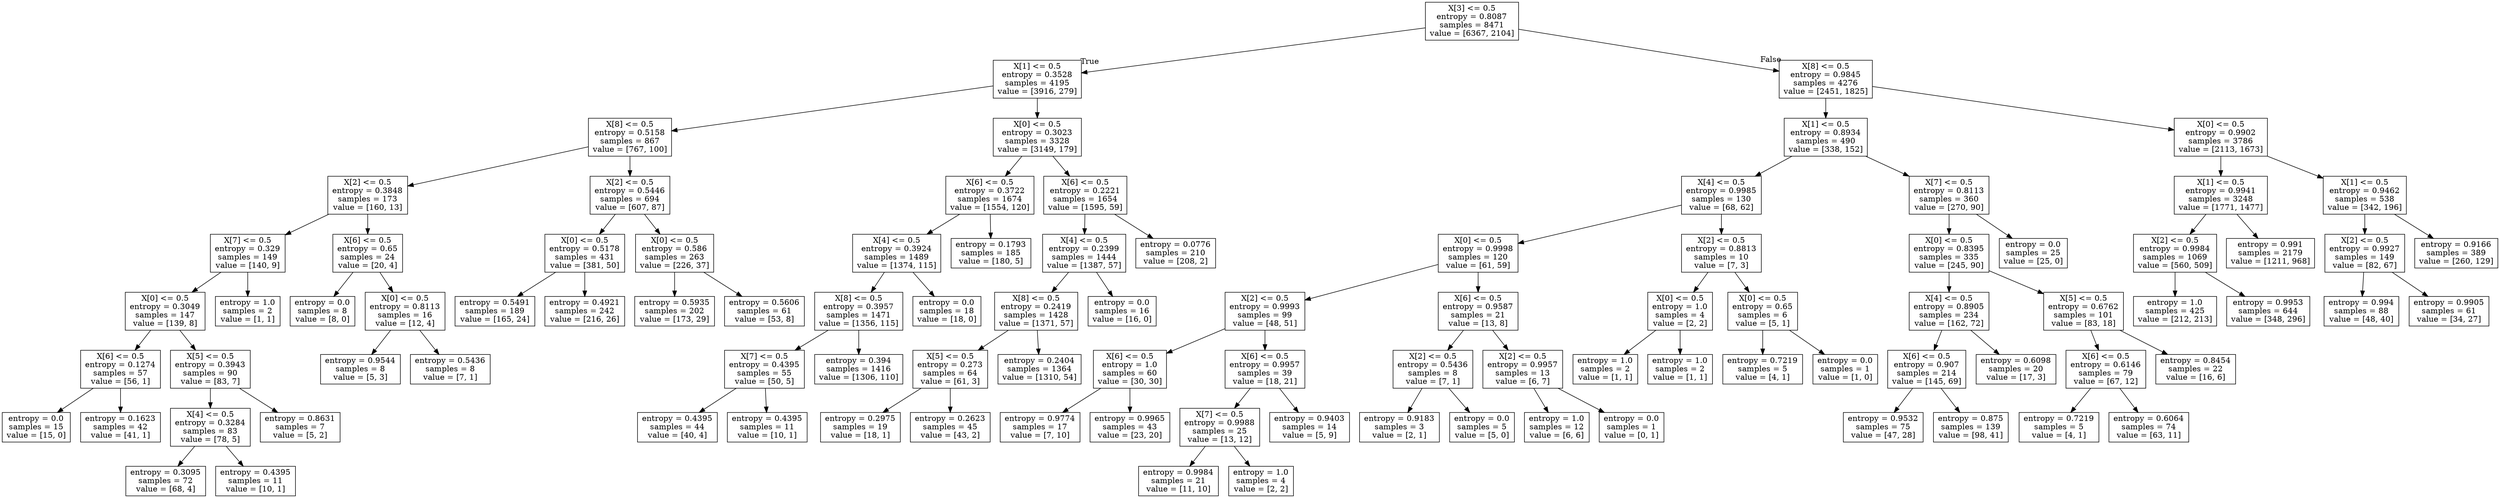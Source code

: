 digraph Tree {
node [shape=box] ;
0 [label="X[3] <= 0.5\nentropy = 0.8087\nsamples = 8471\nvalue = [6367, 2104]"] ;
1 [label="X[1] <= 0.5\nentropy = 0.3528\nsamples = 4195\nvalue = [3916, 279]"] ;
0 -> 1 [labeldistance=2.5, labelangle=45, headlabel="True"] ;
2 [label="X[8] <= 0.5\nentropy = 0.5158\nsamples = 867\nvalue = [767, 100]"] ;
1 -> 2 ;
3 [label="X[2] <= 0.5\nentropy = 0.3848\nsamples = 173\nvalue = [160, 13]"] ;
2 -> 3 ;
4 [label="X[7] <= 0.5\nentropy = 0.329\nsamples = 149\nvalue = [140, 9]"] ;
3 -> 4 ;
5 [label="X[0] <= 0.5\nentropy = 0.3049\nsamples = 147\nvalue = [139, 8]"] ;
4 -> 5 ;
6 [label="X[6] <= 0.5\nentropy = 0.1274\nsamples = 57\nvalue = [56, 1]"] ;
5 -> 6 ;
7 [label="entropy = 0.0\nsamples = 15\nvalue = [15, 0]"] ;
6 -> 7 ;
8 [label="entropy = 0.1623\nsamples = 42\nvalue = [41, 1]"] ;
6 -> 8 ;
9 [label="X[5] <= 0.5\nentropy = 0.3943\nsamples = 90\nvalue = [83, 7]"] ;
5 -> 9 ;
10 [label="X[4] <= 0.5\nentropy = 0.3284\nsamples = 83\nvalue = [78, 5]"] ;
9 -> 10 ;
11 [label="entropy = 0.3095\nsamples = 72\nvalue = [68, 4]"] ;
10 -> 11 ;
12 [label="entropy = 0.4395\nsamples = 11\nvalue = [10, 1]"] ;
10 -> 12 ;
13 [label="entropy = 0.8631\nsamples = 7\nvalue = [5, 2]"] ;
9 -> 13 ;
14 [label="entropy = 1.0\nsamples = 2\nvalue = [1, 1]"] ;
4 -> 14 ;
15 [label="X[6] <= 0.5\nentropy = 0.65\nsamples = 24\nvalue = [20, 4]"] ;
3 -> 15 ;
16 [label="entropy = 0.0\nsamples = 8\nvalue = [8, 0]"] ;
15 -> 16 ;
17 [label="X[0] <= 0.5\nentropy = 0.8113\nsamples = 16\nvalue = [12, 4]"] ;
15 -> 17 ;
18 [label="entropy = 0.9544\nsamples = 8\nvalue = [5, 3]"] ;
17 -> 18 ;
19 [label="entropy = 0.5436\nsamples = 8\nvalue = [7, 1]"] ;
17 -> 19 ;
20 [label="X[2] <= 0.5\nentropy = 0.5446\nsamples = 694\nvalue = [607, 87]"] ;
2 -> 20 ;
21 [label="X[0] <= 0.5\nentropy = 0.5178\nsamples = 431\nvalue = [381, 50]"] ;
20 -> 21 ;
22 [label="entropy = 0.5491\nsamples = 189\nvalue = [165, 24]"] ;
21 -> 22 ;
23 [label="entropy = 0.4921\nsamples = 242\nvalue = [216, 26]"] ;
21 -> 23 ;
24 [label="X[0] <= 0.5\nentropy = 0.586\nsamples = 263\nvalue = [226, 37]"] ;
20 -> 24 ;
25 [label="entropy = 0.5935\nsamples = 202\nvalue = [173, 29]"] ;
24 -> 25 ;
26 [label="entropy = 0.5606\nsamples = 61\nvalue = [53, 8]"] ;
24 -> 26 ;
27 [label="X[0] <= 0.5\nentropy = 0.3023\nsamples = 3328\nvalue = [3149, 179]"] ;
1 -> 27 ;
28 [label="X[6] <= 0.5\nentropy = 0.3722\nsamples = 1674\nvalue = [1554, 120]"] ;
27 -> 28 ;
29 [label="X[4] <= 0.5\nentropy = 0.3924\nsamples = 1489\nvalue = [1374, 115]"] ;
28 -> 29 ;
30 [label="X[8] <= 0.5\nentropy = 0.3957\nsamples = 1471\nvalue = [1356, 115]"] ;
29 -> 30 ;
31 [label="X[7] <= 0.5\nentropy = 0.4395\nsamples = 55\nvalue = [50, 5]"] ;
30 -> 31 ;
32 [label="entropy = 0.4395\nsamples = 44\nvalue = [40, 4]"] ;
31 -> 32 ;
33 [label="entropy = 0.4395\nsamples = 11\nvalue = [10, 1]"] ;
31 -> 33 ;
34 [label="entropy = 0.394\nsamples = 1416\nvalue = [1306, 110]"] ;
30 -> 34 ;
35 [label="entropy = 0.0\nsamples = 18\nvalue = [18, 0]"] ;
29 -> 35 ;
36 [label="entropy = 0.1793\nsamples = 185\nvalue = [180, 5]"] ;
28 -> 36 ;
37 [label="X[6] <= 0.5\nentropy = 0.2221\nsamples = 1654\nvalue = [1595, 59]"] ;
27 -> 37 ;
38 [label="X[4] <= 0.5\nentropy = 0.2399\nsamples = 1444\nvalue = [1387, 57]"] ;
37 -> 38 ;
39 [label="X[8] <= 0.5\nentropy = 0.2419\nsamples = 1428\nvalue = [1371, 57]"] ;
38 -> 39 ;
40 [label="X[5] <= 0.5\nentropy = 0.273\nsamples = 64\nvalue = [61, 3]"] ;
39 -> 40 ;
41 [label="entropy = 0.2975\nsamples = 19\nvalue = [18, 1]"] ;
40 -> 41 ;
42 [label="entropy = 0.2623\nsamples = 45\nvalue = [43, 2]"] ;
40 -> 42 ;
43 [label="entropy = 0.2404\nsamples = 1364\nvalue = [1310, 54]"] ;
39 -> 43 ;
44 [label="entropy = 0.0\nsamples = 16\nvalue = [16, 0]"] ;
38 -> 44 ;
45 [label="entropy = 0.0776\nsamples = 210\nvalue = [208, 2]"] ;
37 -> 45 ;
46 [label="X[8] <= 0.5\nentropy = 0.9845\nsamples = 4276\nvalue = [2451, 1825]"] ;
0 -> 46 [labeldistance=2.5, labelangle=-45, headlabel="False"] ;
47 [label="X[1] <= 0.5\nentropy = 0.8934\nsamples = 490\nvalue = [338, 152]"] ;
46 -> 47 ;
48 [label="X[4] <= 0.5\nentropy = 0.9985\nsamples = 130\nvalue = [68, 62]"] ;
47 -> 48 ;
49 [label="X[0] <= 0.5\nentropy = 0.9998\nsamples = 120\nvalue = [61, 59]"] ;
48 -> 49 ;
50 [label="X[2] <= 0.5\nentropy = 0.9993\nsamples = 99\nvalue = [48, 51]"] ;
49 -> 50 ;
51 [label="X[6] <= 0.5\nentropy = 1.0\nsamples = 60\nvalue = [30, 30]"] ;
50 -> 51 ;
52 [label="entropy = 0.9774\nsamples = 17\nvalue = [7, 10]"] ;
51 -> 52 ;
53 [label="entropy = 0.9965\nsamples = 43\nvalue = [23, 20]"] ;
51 -> 53 ;
54 [label="X[6] <= 0.5\nentropy = 0.9957\nsamples = 39\nvalue = [18, 21]"] ;
50 -> 54 ;
55 [label="X[7] <= 0.5\nentropy = 0.9988\nsamples = 25\nvalue = [13, 12]"] ;
54 -> 55 ;
56 [label="entropy = 0.9984\nsamples = 21\nvalue = [11, 10]"] ;
55 -> 56 ;
57 [label="entropy = 1.0\nsamples = 4\nvalue = [2, 2]"] ;
55 -> 57 ;
58 [label="entropy = 0.9403\nsamples = 14\nvalue = [5, 9]"] ;
54 -> 58 ;
59 [label="X[6] <= 0.5\nentropy = 0.9587\nsamples = 21\nvalue = [13, 8]"] ;
49 -> 59 ;
60 [label="X[2] <= 0.5\nentropy = 0.5436\nsamples = 8\nvalue = [7, 1]"] ;
59 -> 60 ;
61 [label="entropy = 0.9183\nsamples = 3\nvalue = [2, 1]"] ;
60 -> 61 ;
62 [label="entropy = 0.0\nsamples = 5\nvalue = [5, 0]"] ;
60 -> 62 ;
63 [label="X[2] <= 0.5\nentropy = 0.9957\nsamples = 13\nvalue = [6, 7]"] ;
59 -> 63 ;
64 [label="entropy = 1.0\nsamples = 12\nvalue = [6, 6]"] ;
63 -> 64 ;
65 [label="entropy = 0.0\nsamples = 1\nvalue = [0, 1]"] ;
63 -> 65 ;
66 [label="X[2] <= 0.5\nentropy = 0.8813\nsamples = 10\nvalue = [7, 3]"] ;
48 -> 66 ;
67 [label="X[0] <= 0.5\nentropy = 1.0\nsamples = 4\nvalue = [2, 2]"] ;
66 -> 67 ;
68 [label="entropy = 1.0\nsamples = 2\nvalue = [1, 1]"] ;
67 -> 68 ;
69 [label="entropy = 1.0\nsamples = 2\nvalue = [1, 1]"] ;
67 -> 69 ;
70 [label="X[0] <= 0.5\nentropy = 0.65\nsamples = 6\nvalue = [5, 1]"] ;
66 -> 70 ;
71 [label="entropy = 0.7219\nsamples = 5\nvalue = [4, 1]"] ;
70 -> 71 ;
72 [label="entropy = 0.0\nsamples = 1\nvalue = [1, 0]"] ;
70 -> 72 ;
73 [label="X[7] <= 0.5\nentropy = 0.8113\nsamples = 360\nvalue = [270, 90]"] ;
47 -> 73 ;
74 [label="X[0] <= 0.5\nentropy = 0.8395\nsamples = 335\nvalue = [245, 90]"] ;
73 -> 74 ;
75 [label="X[4] <= 0.5\nentropy = 0.8905\nsamples = 234\nvalue = [162, 72]"] ;
74 -> 75 ;
76 [label="X[6] <= 0.5\nentropy = 0.907\nsamples = 214\nvalue = [145, 69]"] ;
75 -> 76 ;
77 [label="entropy = 0.9532\nsamples = 75\nvalue = [47, 28]"] ;
76 -> 77 ;
78 [label="entropy = 0.875\nsamples = 139\nvalue = [98, 41]"] ;
76 -> 78 ;
79 [label="entropy = 0.6098\nsamples = 20\nvalue = [17, 3]"] ;
75 -> 79 ;
80 [label="X[5] <= 0.5\nentropy = 0.6762\nsamples = 101\nvalue = [83, 18]"] ;
74 -> 80 ;
81 [label="X[6] <= 0.5\nentropy = 0.6146\nsamples = 79\nvalue = [67, 12]"] ;
80 -> 81 ;
82 [label="entropy = 0.7219\nsamples = 5\nvalue = [4, 1]"] ;
81 -> 82 ;
83 [label="entropy = 0.6064\nsamples = 74\nvalue = [63, 11]"] ;
81 -> 83 ;
84 [label="entropy = 0.8454\nsamples = 22\nvalue = [16, 6]"] ;
80 -> 84 ;
85 [label="entropy = 0.0\nsamples = 25\nvalue = [25, 0]"] ;
73 -> 85 ;
86 [label="X[0] <= 0.5\nentropy = 0.9902\nsamples = 3786\nvalue = [2113, 1673]"] ;
46 -> 86 ;
87 [label="X[1] <= 0.5\nentropy = 0.9941\nsamples = 3248\nvalue = [1771, 1477]"] ;
86 -> 87 ;
88 [label="X[2] <= 0.5\nentropy = 0.9984\nsamples = 1069\nvalue = [560, 509]"] ;
87 -> 88 ;
89 [label="entropy = 1.0\nsamples = 425\nvalue = [212, 213]"] ;
88 -> 89 ;
90 [label="entropy = 0.9953\nsamples = 644\nvalue = [348, 296]"] ;
88 -> 90 ;
91 [label="entropy = 0.991\nsamples = 2179\nvalue = [1211, 968]"] ;
87 -> 91 ;
92 [label="X[1] <= 0.5\nentropy = 0.9462\nsamples = 538\nvalue = [342, 196]"] ;
86 -> 92 ;
93 [label="X[2] <= 0.5\nentropy = 0.9927\nsamples = 149\nvalue = [82, 67]"] ;
92 -> 93 ;
94 [label="entropy = 0.994\nsamples = 88\nvalue = [48, 40]"] ;
93 -> 94 ;
95 [label="entropy = 0.9905\nsamples = 61\nvalue = [34, 27]"] ;
93 -> 95 ;
96 [label="entropy = 0.9166\nsamples = 389\nvalue = [260, 129]"] ;
92 -> 96 ;
}